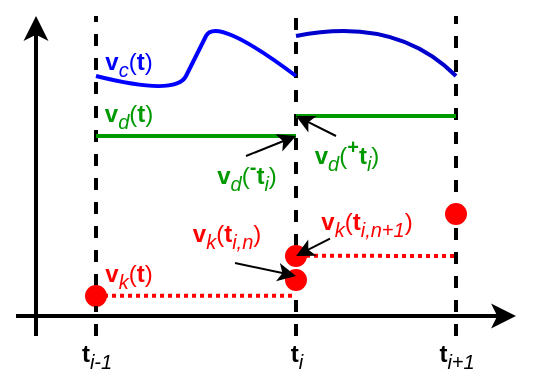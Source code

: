 <mxfile version="13.7.9" type="device"><diagram id="HHBg3NRrTqJyd8LvuwNj" name="Seite-1"><mxGraphModel dx="436" dy="328" grid="1" gridSize="10" guides="1" tooltips="1" connect="1" arrows="1" fold="1" page="1" pageScale="1" pageWidth="827" pageHeight="1169" math="1" shadow="0"><root><mxCell id="0"/><mxCell id="1" parent="0"/><mxCell id="GgB158VXRfIn8VJx4d5z-1" value="" style="endArrow=classic;html=1;strokeWidth=2;" parent="1" edge="1"><mxGeometry width="50" height="50" relative="1" as="geometry"><mxPoint x="70" y="450" as="sourcePoint"/><mxPoint x="70" y="290" as="targetPoint"/></mxGeometry></mxCell><mxCell id="GgB158VXRfIn8VJx4d5z-2" value="" style="endArrow=classic;html=1;strokeWidth=2;" parent="1" edge="1"><mxGeometry width="50" height="50" relative="1" as="geometry"><mxPoint x="60" y="440" as="sourcePoint"/><mxPoint x="310" y="440" as="targetPoint"/></mxGeometry></mxCell><mxCell id="GgB158VXRfIn8VJx4d5z-3" value="" style="endArrow=none;dashed=1;html=1;strokeWidth=2;" parent="1" source="GgB158VXRfIn8VJx4d5z-14" edge="1"><mxGeometry width="50" height="50" relative="1" as="geometry"><mxPoint x="100" y="450" as="sourcePoint"/><mxPoint x="100" y="290" as="targetPoint"/></mxGeometry></mxCell><mxCell id="GgB158VXRfIn8VJx4d5z-4" value="" style="endArrow=none;dashed=1;html=1;strokeWidth=2;" parent="1" source="GgB158VXRfIn8VJx4d5z-16" edge="1"><mxGeometry width="50" height="50" relative="1" as="geometry"><mxPoint x="200" y="450" as="sourcePoint"/><mxPoint x="200" y="290" as="targetPoint"/></mxGeometry></mxCell><mxCell id="GgB158VXRfIn8VJx4d5z-5" value="" style="endArrow=none;dashed=1;html=1;strokeWidth=2;" parent="1" edge="1"><mxGeometry width="50" height="50" relative="1" as="geometry"><mxPoint x="280" y="450" as="sourcePoint"/><mxPoint x="280" y="290" as="targetPoint"/></mxGeometry></mxCell><mxCell id="GgB158VXRfIn8VJx4d5z-6" value="" style="curved=1;endArrow=none;html=1;strokeWidth=2;endFill=0;fillColor=#dae8fc;strokeColor=#0000FF;" parent="1" edge="1"><mxGeometry width="50" height="50" relative="1" as="geometry"><mxPoint x="100" y="320" as="sourcePoint"/><mxPoint x="200" y="320" as="targetPoint"/><Array as="points"><mxPoint x="140" y="330"/><mxPoint x="150" y="310"/><mxPoint x="160" y="290"/></Array></mxGeometry></mxCell><mxCell id="GgB158VXRfIn8VJx4d5z-7" value="" style="curved=1;endArrow=none;html=1;strokeWidth=2;endFill=0;fillColor=#dae8fc;strokeColor=#0000CC;" parent="1" edge="1"><mxGeometry width="50" height="50" relative="1" as="geometry"><mxPoint x="200" y="300" as="sourcePoint"/><mxPoint x="280" y="320" as="targetPoint"/><Array as="points"><mxPoint x="250" y="290"/></Array></mxGeometry></mxCell><mxCell id="GgB158VXRfIn8VJx4d5z-8" value="" style="endArrow=none;html=1;strokeWidth=2;strokeColor=#009900;" parent="1" edge="1"><mxGeometry width="50" height="50" relative="1" as="geometry"><mxPoint x="100" y="350" as="sourcePoint"/><mxPoint x="200" y="350" as="targetPoint"/></mxGeometry></mxCell><mxCell id="GgB158VXRfIn8VJx4d5z-11" value="" style="endArrow=none;html=1;strokeWidth=2;strokeColor=#009900;" parent="1" edge="1"><mxGeometry width="50" height="50" relative="1" as="geometry"><mxPoint x="200" y="340" as="sourcePoint"/><mxPoint x="280" y="340" as="targetPoint"/></mxGeometry></mxCell><mxCell id="GgB158VXRfIn8VJx4d5z-17" value="" style="ellipse;whiteSpace=wrap;html=1;aspect=fixed;strokeColor=#FF0000;fillColor=#FF0000;" parent="1" vertex="1"><mxGeometry x="275" y="384" width="10" height="10" as="geometry"/></mxCell><mxCell id="GgB158VXRfIn8VJx4d5z-16" value="" style="ellipse;whiteSpace=wrap;html=1;aspect=fixed;strokeColor=#FF0000;fillColor=#FF0000;" parent="1" vertex="1"><mxGeometry x="195" y="405" width="10" height="10" as="geometry"/></mxCell><mxCell id="GgB158VXRfIn8VJx4d5z-18" value="" style="endArrow=none;dashed=1;html=1;strokeWidth=2;" parent="1" target="GgB158VXRfIn8VJx4d5z-16" edge="1"><mxGeometry width="50" height="50" relative="1" as="geometry"><mxPoint x="200" y="450" as="sourcePoint"/><mxPoint x="200" y="290" as="targetPoint"/></mxGeometry></mxCell><mxCell id="GgB158VXRfIn8VJx4d5z-14" value="" style="ellipse;whiteSpace=wrap;html=1;aspect=fixed;strokeColor=#FF0000;fillColor=#FF0000;" parent="1" vertex="1"><mxGeometry x="95" y="425" width="10" height="10" as="geometry"/></mxCell><mxCell id="GgB158VXRfIn8VJx4d5z-19" value="" style="endArrow=none;dashed=1;html=1;strokeWidth=2;" parent="1" target="GgB158VXRfIn8VJx4d5z-14" edge="1"><mxGeometry width="50" height="50" relative="1" as="geometry"><mxPoint x="100" y="450" as="sourcePoint"/><mxPoint x="100" y="290" as="targetPoint"/></mxGeometry></mxCell><mxCell id="GgB158VXRfIn8VJx4d5z-20" value="" style="endArrow=none;html=1;strokeWidth=2;strokeColor=#FF0000;dashed=1;dashPattern=1 1;" parent="1" edge="1"><mxGeometry width="50" height="50" relative="1" as="geometry"><mxPoint x="100" y="429.86" as="sourcePoint"/><mxPoint x="200" y="429.86" as="targetPoint"/></mxGeometry></mxCell><mxCell id="GgB158VXRfIn8VJx4d5z-21" value="" style="endArrow=none;html=1;strokeWidth=2;strokeColor=#FF0000;dashed=1;dashPattern=1 1;" parent="1" edge="1"><mxGeometry width="50" height="50" relative="1" as="geometry"><mxPoint x="201" y="409.86" as="sourcePoint"/><mxPoint x="280" y="410" as="targetPoint"/></mxGeometry></mxCell><mxCell id="GgB158VXRfIn8VJx4d5z-22" value="&lt;b&gt;t&lt;/b&gt;&lt;sub&gt;&lt;i&gt;i-1&lt;/i&gt;&lt;/sub&gt;" style="text;html=1;resizable=0;autosize=1;align=center;verticalAlign=middle;points=[];fillColor=none;strokeColor=none;rounded=0;" parent="1" vertex="1"><mxGeometry x="85" y="450" width="30" height="20" as="geometry"/></mxCell><mxCell id="GgB158VXRfIn8VJx4d5z-23" value="&lt;b&gt;t&lt;/b&gt;&lt;sub&gt;&lt;i&gt;i+1&lt;/i&gt;&lt;/sub&gt;" style="text;html=1;resizable=0;autosize=1;align=center;verticalAlign=middle;points=[];fillColor=none;strokeColor=none;rounded=0;" parent="1" vertex="1"><mxGeometry x="265" y="450" width="30" height="20" as="geometry"/></mxCell><mxCell id="GgB158VXRfIn8VJx4d5z-24" value="&lt;b&gt;t&lt;/b&gt;&lt;sub&gt;&lt;i&gt;i&lt;/i&gt;&lt;/sub&gt;" style="text;html=1;resizable=0;autosize=1;align=center;verticalAlign=middle;points=[];fillColor=none;strokeColor=none;rounded=0;" parent="1" vertex="1"><mxGeometry x="190" y="450" width="20" height="20" as="geometry"/></mxCell><mxCell id="GgB158VXRfIn8VJx4d5z-25" value="&lt;font color=&quot;#0000ff&quot;&gt;&lt;b&gt;v&lt;/b&gt;&lt;sub&gt;&lt;i&gt;c&lt;/i&gt;&lt;/sub&gt;(&lt;b&gt;t&lt;/b&gt;)&lt;/font&gt;" style="text;html=1;resizable=0;autosize=1;align=center;verticalAlign=middle;points=[];fillColor=none;strokeColor=none;rounded=0;" parent="1" vertex="1"><mxGeometry x="96" y="304" width="40" height="20" as="geometry"/></mxCell><mxCell id="GgB158VXRfIn8VJx4d5z-26" value="&lt;font color=&quot;#009900&quot;&gt;&lt;b&gt;v&lt;/b&gt;&lt;sub&gt;&lt;i&gt;d&lt;/i&gt;&lt;/sub&gt;(&lt;b&gt;t&lt;/b&gt;)&lt;/font&gt;" style="text;html=1;resizable=0;autosize=1;align=center;verticalAlign=middle;points=[];fillColor=none;strokeColor=none;rounded=0;" parent="1" vertex="1"><mxGeometry x="96" y="330" width="40" height="20" as="geometry"/></mxCell><mxCell id="GgB158VXRfIn8VJx4d5z-27" value="&lt;font color=&quot;#ff0000&quot;&gt;&lt;b&gt;v&lt;/b&gt;&lt;sub&gt;&lt;i&gt;k&lt;/i&gt;&lt;/sub&gt;(&lt;b&gt;t&lt;/b&gt;)&lt;/font&gt;" style="text;html=1;resizable=0;autosize=1;align=center;verticalAlign=middle;points=[];fillColor=none;strokeColor=none;rounded=0;" parent="1" vertex="1"><mxGeometry x="96" y="410" width="40" height="20" as="geometry"/></mxCell><mxCell id="GgB158VXRfIn8VJx4d5z-28" value="&lt;font color=&quot;#009900&quot;&gt;&lt;b&gt;v&lt;/b&gt;&lt;sub&gt;&lt;i&gt;d&lt;/i&gt;&lt;/sub&gt;(&lt;sup style=&quot;font-weight: bold&quot;&gt;-&lt;/sup&gt;&lt;b&gt;t&lt;/b&gt;&lt;sub&gt;&lt;i&gt;i&lt;/i&gt;&lt;/sub&gt;)&lt;/font&gt;" style="text;html=1;resizable=0;autosize=1;align=center;verticalAlign=middle;points=[];fillColor=none;strokeColor=none;rounded=0;" parent="1" vertex="1"><mxGeometry x="150" y="355" width="50" height="30" as="geometry"/></mxCell><mxCell id="GgB158VXRfIn8VJx4d5z-29" value="&lt;font color=&quot;#009900&quot;&gt;&lt;b&gt;v&lt;/b&gt;&lt;sub&gt;&lt;i&gt;d&lt;/i&gt;&lt;/sub&gt;(&lt;sup style=&quot;font-weight: bold&quot;&gt;+&lt;/sup&gt;&lt;b&gt;t&lt;/b&gt;&lt;sub&gt;&lt;i&gt;i&lt;/i&gt;&lt;/sub&gt;)&lt;/font&gt;" style="text;html=1;resizable=0;autosize=1;align=center;verticalAlign=middle;points=[];fillColor=none;strokeColor=none;rounded=0;" parent="1" vertex="1"><mxGeometry x="200" y="345" width="50" height="30" as="geometry"/></mxCell><mxCell id="GgB158VXRfIn8VJx4d5z-30" value="" style="endArrow=classic;html=1;strokeWidth=1;exitX=0.5;exitY=0.167;exitDx=0;exitDy=0;exitPerimeter=0;" parent="1" source="GgB158VXRfIn8VJx4d5z-28" edge="1"><mxGeometry width="50" height="50" relative="1" as="geometry"><mxPoint x="150" y="400" as="sourcePoint"/><mxPoint x="200" y="350" as="targetPoint"/></mxGeometry></mxCell><mxCell id="GgB158VXRfIn8VJx4d5z-31" value="" style="endArrow=classic;html=1;strokeWidth=1;" parent="1" edge="1"><mxGeometry width="50" height="50" relative="1" as="geometry"><mxPoint x="220" y="350" as="sourcePoint"/><mxPoint x="200" y="340" as="targetPoint"/></mxGeometry></mxCell><mxCell id="XXEaPx0pMow5uyvupaza-1" value="" style="ellipse;whiteSpace=wrap;html=1;aspect=fixed;strokeColor=#FF0000;fillColor=#FF0000;" parent="1" vertex="1"><mxGeometry x="195" y="417" width="10" height="10" as="geometry"/></mxCell><mxCell id="XXEaPx0pMow5uyvupaza-2" value="&lt;font color=&quot;#ff0000&quot;&gt;&lt;b&gt;v&lt;/b&gt;&lt;sub&gt;&lt;i&gt;k&lt;/i&gt;&lt;/sub&gt;(&lt;b&gt;t&lt;/b&gt;&lt;sub&gt;&lt;i&gt;i,n&lt;/i&gt;&lt;/sub&gt;)&lt;/font&gt;" style="text;html=1;resizable=0;autosize=1;align=center;verticalAlign=middle;points=[];fillColor=none;strokeColor=none;rounded=0;" parent="1" vertex="1"><mxGeometry x="140" y="390" width="50" height="20" as="geometry"/></mxCell><mxCell id="XXEaPx0pMow5uyvupaza-3" value="&lt;font color=&quot;#ff0000&quot;&gt;&lt;b&gt;v&lt;/b&gt;&lt;sub&gt;&lt;i&gt;k&lt;/i&gt;&lt;/sub&gt;(&lt;b&gt;t&lt;/b&gt;&lt;sub&gt;&lt;i&gt;i,n+1&lt;/i&gt;&lt;/sub&gt;)&lt;/font&gt;" style="text;html=1;resizable=0;autosize=1;align=center;verticalAlign=middle;points=[];fillColor=none;strokeColor=none;rounded=0;" parent="1" vertex="1"><mxGeometry x="205" y="384" width="60" height="20" as="geometry"/></mxCell><mxCell id="XXEaPx0pMow5uyvupaza-4" value="" style="endArrow=classic;html=1;strokeWidth=1;exitX=0.2;exitY=0.867;exitDx=0;exitDy=0;exitPerimeter=0;" parent="1" source="XXEaPx0pMow5uyvupaza-3" edge="1"><mxGeometry width="50" height="50" relative="1" as="geometry"><mxPoint x="230" y="360" as="sourcePoint"/><mxPoint x="200" y="410" as="targetPoint"/></mxGeometry></mxCell><mxCell id="XXEaPx0pMow5uyvupaza-5" value="" style="endArrow=classic;html=1;strokeWidth=1;exitX=0.59;exitY=1.175;exitDx=0;exitDy=0;exitPerimeter=0;" parent="1" source="XXEaPx0pMow5uyvupaza-2" edge="1"><mxGeometry width="50" height="50" relative="1" as="geometry"><mxPoint x="230" y="411.34" as="sourcePoint"/><mxPoint x="200" y="420" as="targetPoint"/></mxGeometry></mxCell></root></mxGraphModel></diagram></mxfile>